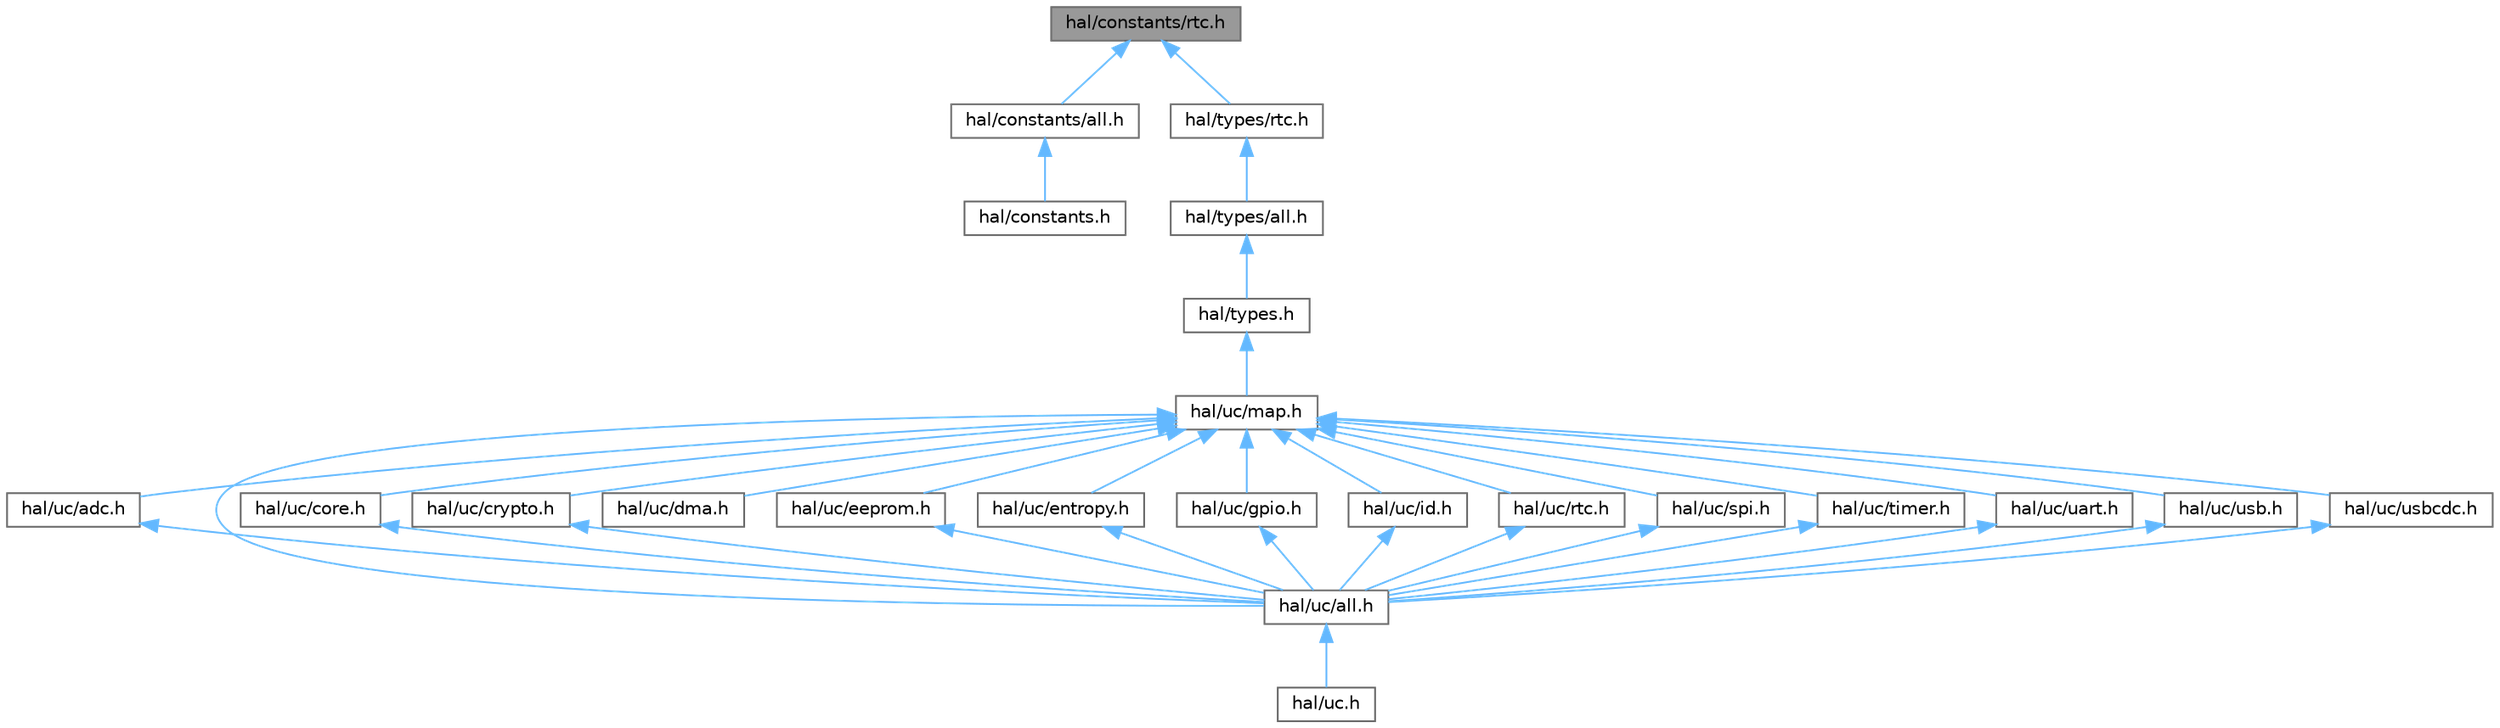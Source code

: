 digraph "hal/constants/rtc.h"
{
 // INTERACTIVE_SVG=YES
 // LATEX_PDF_SIZE
  bgcolor="transparent";
  edge [fontname=Helvetica,fontsize=10,labelfontname=Helvetica,labelfontsize=10];
  node [fontname=Helvetica,fontsize=10,shape=box,height=0.2,width=0.4];
  Node1 [id="Node000001",label="hal/constants/rtc.h",height=0.2,width=0.4,color="gray40", fillcolor="grey60", style="filled", fontcolor="black",tooltip=" "];
  Node1 -> Node2 [id="edge1_Node000001_Node000002",dir="back",color="steelblue1",style="solid",tooltip=" "];
  Node2 [id="Node000002",label="hal/constants/all.h",height=0.2,width=0.4,color="grey40", fillcolor="white", style="filled",URL="$constants_2all_8h.html",tooltip=" "];
  Node2 -> Node3 [id="edge2_Node000002_Node000003",dir="back",color="steelblue1",style="solid",tooltip=" "];
  Node3 [id="Node000003",label="hal/constants.h",height=0.2,width=0.4,color="grey40", fillcolor="white", style="filled",URL="$constants_8h.html",tooltip=" "];
  Node1 -> Node4 [id="edge3_Node000001_Node000004",dir="back",color="steelblue1",style="solid",tooltip=" "];
  Node4 [id="Node000004",label="hal/types/rtc.h",height=0.2,width=0.4,color="grey40", fillcolor="white", style="filled",URL="$types_2rtc_8h.html",tooltip=" "];
  Node4 -> Node5 [id="edge4_Node000004_Node000005",dir="back",color="steelblue1",style="solid",tooltip=" "];
  Node5 [id="Node000005",label="hal/types/all.h",height=0.2,width=0.4,color="grey40", fillcolor="white", style="filled",URL="$types_2all_8h.html",tooltip=" "];
  Node5 -> Node6 [id="edge5_Node000005_Node000006",dir="back",color="steelblue1",style="solid",tooltip=" "];
  Node6 [id="Node000006",label="hal/types.h",height=0.2,width=0.4,color="grey40", fillcolor="white", style="filled",URL="$types_8h.html",tooltip=" "];
  Node6 -> Node7 [id="edge6_Node000006_Node000007",dir="back",color="steelblue1",style="solid",tooltip=" "];
  Node7 [id="Node000007",label="hal/uc/map.h",height=0.2,width=0.4,color="grey40", fillcolor="white", style="filled",URL="$map_8h.html",tooltip="HAL for uC Peripheral Map."];
  Node7 -> Node8 [id="edge7_Node000007_Node000008",dir="back",color="steelblue1",style="solid",tooltip=" "];
  Node8 [id="Node000008",label="hal/uc/adc.h",height=0.2,width=0.4,color="grey40", fillcolor="white", style="filled",URL="$uc_2adc_8h.html",tooltip="HAL for uC Internal ADC interfaces."];
  Node8 -> Node9 [id="edge8_Node000008_Node000009",dir="back",color="steelblue1",style="solid",tooltip=" "];
  Node9 [id="Node000009",label="hal/uc/all.h",height=0.2,width=0.4,color="grey40", fillcolor="white", style="filled",URL="$uc_2all_8h.html",tooltip=" "];
  Node9 -> Node10 [id="edge9_Node000009_Node000010",dir="back",color="steelblue1",style="solid",tooltip=" "];
  Node10 [id="Node000010",label="hal/uc.h",height=0.2,width=0.4,color="grey40", fillcolor="white", style="filled",URL="$uc_8h.html",tooltip=" "];
  Node7 -> Node9 [id="edge10_Node000007_Node000009",dir="back",color="steelblue1",style="solid",tooltip=" "];
  Node7 -> Node11 [id="edge11_Node000007_Node000011",dir="back",color="steelblue1",style="solid",tooltip=" "];
  Node11 [id="Node000011",label="hal/uc/core.h",height=0.2,width=0.4,color="grey40", fillcolor="white", style="filled",URL="$core_8h.html",tooltip="HAL for uC Core peripherals."];
  Node11 -> Node9 [id="edge12_Node000011_Node000009",dir="back",color="steelblue1",style="solid",tooltip=" "];
  Node7 -> Node12 [id="edge13_Node000007_Node000012",dir="back",color="steelblue1",style="solid",tooltip=" "];
  Node12 [id="Node000012",label="hal/uc/crypto.h",height=0.2,width=0.4,color="grey40", fillcolor="white", style="filled",URL="$uc_2crypto_8h.html",tooltip=" "];
  Node12 -> Node9 [id="edge14_Node000012_Node000009",dir="back",color="steelblue1",style="solid",tooltip=" "];
  Node7 -> Node13 [id="edge15_Node000007_Node000013",dir="back",color="steelblue1",style="solid",tooltip=" "];
  Node13 [id="Node000013",label="hal/uc/dma.h",height=0.2,width=0.4,color="grey40", fillcolor="white", style="filled",URL="$uc_2dma_8h.html",tooltip="HAL for DMA."];
  Node7 -> Node14 [id="edge16_Node000007_Node000014",dir="back",color="steelblue1",style="solid",tooltip=" "];
  Node14 [id="Node000014",label="hal/uc/eeprom.h",height=0.2,width=0.4,color="grey40", fillcolor="white", style="filled",URL="$eeprom_8h.html",tooltip="HAL for uC EEPROM peripherals."];
  Node14 -> Node9 [id="edge17_Node000014_Node000009",dir="back",color="steelblue1",style="solid",tooltip=" "];
  Node7 -> Node15 [id="edge18_Node000007_Node000015",dir="back",color="steelblue1",style="solid",tooltip=" "];
  Node15 [id="Node000015",label="hal/uc/entropy.h",height=0.2,width=0.4,color="grey40", fillcolor="white", style="filled",URL="$entropy_8h.html",tooltip="HAL for uC entropy source."];
  Node15 -> Node9 [id="edge19_Node000015_Node000009",dir="back",color="steelblue1",style="solid",tooltip=" "];
  Node7 -> Node16 [id="edge20_Node000007_Node000016",dir="back",color="steelblue1",style="solid",tooltip=" "];
  Node16 [id="Node000016",label="hal/uc/gpio.h",height=0.2,width=0.4,color="grey40", fillcolor="white", style="filled",URL="$gpio_8h.html",tooltip="HAL for uC GPIOs."];
  Node16 -> Node9 [id="edge21_Node000016_Node000009",dir="back",color="steelblue1",style="solid",tooltip=" "];
  Node7 -> Node17 [id="edge22_Node000007_Node000017",dir="back",color="steelblue1",style="solid",tooltip=" "];
  Node17 [id="Node000017",label="hal/uc/id.h",height=0.2,width=0.4,color="grey40", fillcolor="white", style="filled",URL="$id_8h.html",tooltip="HAL for uC ID."];
  Node17 -> Node9 [id="edge23_Node000017_Node000009",dir="back",color="steelblue1",style="solid",tooltip=" "];
  Node7 -> Node18 [id="edge24_Node000007_Node000018",dir="back",color="steelblue1",style="solid",tooltip=" "];
  Node18 [id="Node000018",label="hal/uc/rtc.h",height=0.2,width=0.4,color="grey40", fillcolor="white", style="filled",URL="$uc_2rtc_8h.html",tooltip="HAL for uC RTCs."];
  Node18 -> Node9 [id="edge25_Node000018_Node000009",dir="back",color="steelblue1",style="solid",tooltip=" "];
  Node7 -> Node19 [id="edge26_Node000007_Node000019",dir="back",color="steelblue1",style="solid",tooltip=" "];
  Node19 [id="Node000019",label="hal/uc/spi.h",height=0.2,width=0.4,color="grey40", fillcolor="white", style="filled",URL="$spi_8h.html",tooltip="HAL for SPI interfaces."];
  Node19 -> Node9 [id="edge27_Node000019_Node000009",dir="back",color="steelblue1",style="solid",tooltip=" "];
  Node7 -> Node20 [id="edge28_Node000007_Node000020",dir="back",color="steelblue1",style="solid",tooltip=" "];
  Node20 [id="Node000020",label="hal/uc/timer.h",height=0.2,width=0.4,color="grey40", fillcolor="white", style="filled",URL="$uc_2timer_8h.html",tooltip="HAL for uC Timers."];
  Node20 -> Node9 [id="edge29_Node000020_Node000009",dir="back",color="steelblue1",style="solid",tooltip=" "];
  Node7 -> Node21 [id="edge30_Node000007_Node000021",dir="back",color="steelblue1",style="solid",tooltip=" "];
  Node21 [id="Node000021",label="hal/uc/uart.h",height=0.2,width=0.4,color="grey40", fillcolor="white", style="filled",URL="$uc_2uart_8h.html",tooltip=" "];
  Node21 -> Node9 [id="edge31_Node000021_Node000009",dir="back",color="steelblue1",style="solid",tooltip=" "];
  Node7 -> Node22 [id="edge32_Node000007_Node000022",dir="back",color="steelblue1",style="solid",tooltip=" "];
  Node22 [id="Node000022",label="hal/uc/usb.h",height=0.2,width=0.4,color="grey40", fillcolor="white", style="filled",URL="$usb_8h.html",tooltip="HAL for USB interface."];
  Node22 -> Node9 [id="edge33_Node000022_Node000009",dir="back",color="steelblue1",style="solid",tooltip=" "];
  Node7 -> Node23 [id="edge34_Node000007_Node000023",dir="back",color="steelblue1",style="solid",tooltip=" "];
  Node23 [id="Node000023",label="hal/uc/usbcdc.h",height=0.2,width=0.4,color="grey40", fillcolor="white", style="filled",URL="$usbcdc_8h.html",tooltip="HAL for USB CDC interface."];
  Node23 -> Node9 [id="edge35_Node000023_Node000009",dir="back",color="steelblue1",style="solid",tooltip=" "];
}

